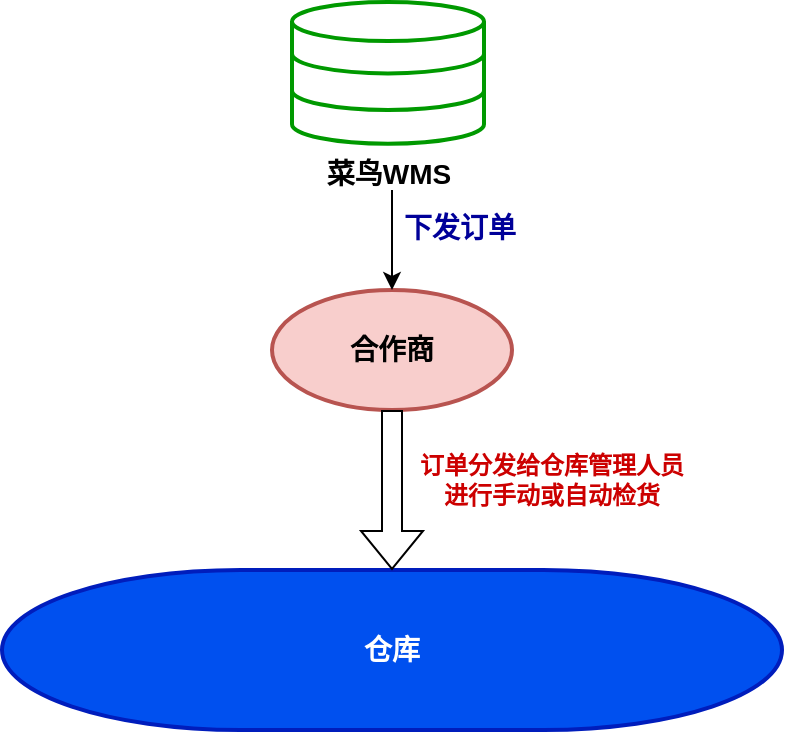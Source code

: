 <mxfile version="20.4.0" type="github">
  <diagram id="hb7whxDd0IUxSN57wa4T" name="第 1 页">
    <mxGraphModel dx="981" dy="526" grid="1" gridSize="10" guides="1" tooltips="1" connect="1" arrows="1" fold="1" page="1" pageScale="1" pageWidth="700" pageHeight="400" math="0" shadow="0">
      <root>
        <mxCell id="0" />
        <mxCell id="1" parent="0" />
        <mxCell id="BL1SgZ_QQM_9l9nI024T-7" value="&lt;b&gt;&lt;font style=&quot;font-size: 14px;&quot;&gt;合作商&lt;/font&gt;&lt;/b&gt;" style="strokeWidth=2;html=1;shape=mxgraph.flowchart.start_1;whiteSpace=wrap;fillColor=#f8cecc;strokeColor=#b85450;" vertex="1" parent="1">
          <mxGeometry x="300" y="150" width="120" height="60" as="geometry" />
        </mxCell>
        <mxCell id="BL1SgZ_QQM_9l9nI024T-8" value="&lt;b&gt;&lt;font style=&quot;font-size: 14px;&quot;&gt;仓库&lt;/font&gt;&lt;/b&gt;" style="strokeWidth=2;html=1;shape=mxgraph.flowchart.terminator;whiteSpace=wrap;fillColor=#0050ef;fontColor=#ffffff;strokeColor=#001DBC;" vertex="1" parent="1">
          <mxGeometry x="165" y="290" width="390" height="80" as="geometry" />
        </mxCell>
        <mxCell id="BL1SgZ_QQM_9l9nI024T-14" value="&lt;b&gt;&lt;font style=&quot;font-size: 14px;&quot;&gt;菜鸟WMS&lt;/font&gt;&lt;/b&gt;" style="html=1;verticalLabelPosition=bottom;align=center;labelBackgroundColor=#ffffff;verticalAlign=top;strokeWidth=2;strokeColor=#009900;shadow=0;dashed=0;shape=mxgraph.ios7.icons.data;" vertex="1" parent="1">
          <mxGeometry x="310" y="6" width="96" height="70.9" as="geometry" />
        </mxCell>
        <mxCell id="BL1SgZ_QQM_9l9nI024T-22" value="订单分发给仓库管理人员进行手动或自动检货" style="text;html=1;strokeColor=none;fillColor=none;align=center;verticalAlign=middle;whiteSpace=wrap;rounded=0;fontColor=#CC0000;fontStyle=1" vertex="1" parent="1">
          <mxGeometry x="370" y="230" width="140" height="30" as="geometry" />
        </mxCell>
        <mxCell id="BL1SgZ_QQM_9l9nI024T-28" value="" style="shape=flexArrow;endArrow=classic;html=1;rounded=0;fontSize=14;fontColor=#000066;entryX=0.5;entryY=0;entryDx=0;entryDy=0;entryPerimeter=0;exitX=0.5;exitY=1;exitDx=0;exitDy=0;exitPerimeter=0;" edge="1" parent="1" source="BL1SgZ_QQM_9l9nI024T-7" target="BL1SgZ_QQM_9l9nI024T-8">
          <mxGeometry width="50" height="50" relative="1" as="geometry">
            <mxPoint x="300" y="250" as="sourcePoint" />
            <mxPoint x="350" y="200" as="targetPoint" />
          </mxGeometry>
        </mxCell>
        <mxCell id="BL1SgZ_QQM_9l9nI024T-29" value="" style="endArrow=classic;html=1;rounded=0;fontSize=14;fontColor=#CC0000;" edge="1" parent="1" target="BL1SgZ_QQM_9l9nI024T-7">
          <mxGeometry width="50" height="50" relative="1" as="geometry">
            <mxPoint x="360" y="100" as="sourcePoint" />
            <mxPoint x="350" y="200" as="targetPoint" />
          </mxGeometry>
        </mxCell>
        <mxCell id="BL1SgZ_QQM_9l9nI024T-30" value="下发订单" style="text;html=1;strokeColor=none;fillColor=none;align=center;verticalAlign=middle;whiteSpace=wrap;rounded=0;fontSize=14;fontColor=#000099;fontStyle=1" vertex="1" parent="1">
          <mxGeometry x="364" y="104" width="60" height="30" as="geometry" />
        </mxCell>
      </root>
    </mxGraphModel>
  </diagram>
</mxfile>
